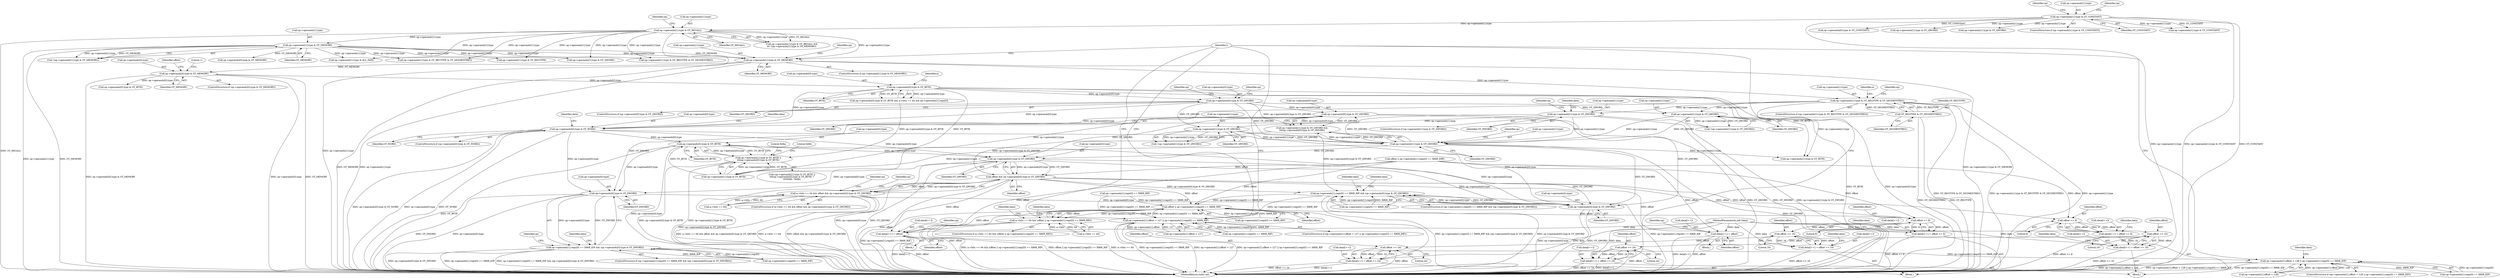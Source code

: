 digraph "0_radare2_f17bfd9f1da05f30f23a4dd05e9d2363e1406948@API" {
"1002474" [label="(Call,op->operands[0].type & OT_WORD)"];
"1002361" [label="(Call,op->operands[0].type & OT_QWORD)"];
"1002163" [label="(Call,op->operands[0].type & OT_BYTE)"];
"1001999" [label="(Call,op->operands[0].type & OT_MEMORY)"];
"1001988" [label="(Call,op->operands[1].type & OT_MEMORY)"];
"1001264" [label="(Call,op->operands[1].type & OT_MEMORY)"];
"1001254" [label="(Call,op->operands[1].type & OT_REGALL)"];
"1000132" [label="(Call,op->operands[1].type & OT_CONSTANT)"];
"1002457" [label="(Call,op->operands[0].type & OT_QWORD)"];
"1002448" [label="(Call,op->operands[1].type & OT_QWORD)"];
"1002430" [label="(Call,op->operands[1].type & OT_QWORD)"];
"1002411" [label="(Call,op->operands[1].type & OT_DWORD)"];
"1002255" [label="(Call,op->operands[1].type & OT_REGTYPE & OT_SEGMENTREG)"];
"1002263" [label="(Call,OT_REGTYPE & OT_SEGMENTREG)"];
"1002373" [label="(Call,op->operands[1].type & OT_QWORD)"];
"1002525" [label="(Call,op->operands[0].type & OT_BYTE)"];
"1002515" [label="(Call,op->operands[1].type & OT_BYTE ||\n\t\t\t\top->operands[0].type & OT_BYTE)"];
"1002871" [label="(Call,op->operands[0].type & OT_QWORD)"];
"1002869" [label="(Call,offset && op->operands[0].type & OT_QWORD)"];
"1002863" [label="(Call,a->bits == 64 && offset && op->operands[0].type & OT_QWORD)"];
"1003004" [label="(Call,op->operands[1].regs[0] == X86R_RIP && (op->operands[0].type & OT_QWORD))"];
"1003147" [label="(Call,offset || op->operands[1].regs[0] == X86R_RIP)"];
"1003141" [label="(Call,a->bits == 64 && (offset || op->operands[1].regs[0] == X86R_RIP))"];
"1003161" [label="(Call,data[l++] = offset)"];
"1003168" [label="(Call,op->operands[1].offset > 127 || op->operands[1].regs[0] == X86R_RIP)"];
"1003195" [label="(Call,offset >> 8)"];
"1003190" [label="(Call,data[l++] = offset >> 8)"];
"1003203" [label="(Call,offset >> 16)"];
"1003198" [label="(Call,data[l++] = offset >> 16)"];
"1003211" [label="(Call,offset >> 24)"];
"1003206" [label="(Call,data[l++] = offset >> 24)"];
"1003086" [label="(Call,data[l++] = offset)"];
"1003120" [label="(Call,offset >> 8)"];
"1003115" [label="(Call,data[l++] = offset >> 8)"];
"1003128" [label="(Call,offset >> 16)"];
"1003123" [label="(Call,data[l++] = offset >> 16)"];
"1003136" [label="(Call,offset >> 24)"];
"1003131" [label="(Call,data[l++] = offset >> 24)"];
"1002986" [label="(Call,op->operands[0].type & OT_DWORD)"];
"1002974" [label="(Call,op->operands[1].regs[0] == X86R_EIP && (op->operands[0].type & OT_DWORD))"];
"1003093" [label="(Call,op->operands[1].offset > 128 || op->operands[1].regs[0] == X86R_EIP)"];
"1003016" [label="(Call,op->operands[0].type & OT_QWORD)"];
"1003036" [label="(Identifier,data)"];
"1002474" [label="(Call,op->operands[0].type & OT_WORD)"];
"1003133" [label="(Identifier,data)"];
"1002447" [label="(Call,op->operands[1].type & OT_QWORD &&\n\t\t\t\top->operands[0].type & OT_QWORD)"];
"1002066" [label="(Call,op->operands[0].type & OT_BYTE)"];
"1003211" [label="(Call,offset >> 24)"];
"1001528" [label="(Call,op->operands[1].type & OT_REGTYPE & OT_SEGMENTREG)"];
"1002475" [label="(Call,op->operands[0].type)"];
"1003016" [label="(Call,op->operands[0].type & OT_QWORD)"];
"1003161" [label="(Call,data[l++] = offset)"];
"1003166" [label="(Identifier,offset)"];
"1002831" [label="(Call,offset || op->operands[1].regs[0] == X86R_EBP)"];
"1002448" [label="(Call,op->operands[1].type & OT_QWORD)"];
"1002533" [label="(Identifier,OT_BYTE)"];
"1002870" [label="(Identifier,offset)"];
"1003207" [label="(Call,data[l++])"];
"1003087" [label="(Call,data[l++])"];
"1003208" [label="(Identifier,data)"];
"1002007" [label="(Identifier,OT_MEMORY)"];
"1002410" [label="(ControlStructure,if (op->operands[1].type & OT_DWORD))"];
"1002994" [label="(Identifier,OT_DWORD)"];
"1002534" [label="(Literal,0x8a)"];
"1003005" [label="(Call,op->operands[1].regs[0] == X86R_RIP)"];
"1003093" [label="(Call,op->operands[1].offset > 128 || op->operands[1].regs[0] == X86R_EIP)"];
"1003189" [label="(Block,)"];
"1002377" [label="(Identifier,op)"];
"1002535" [label="(Literal,0x8b)"];
"1002373" [label="(Call,op->operands[1].type & OT_QWORD)"];
"1003086" [label="(Call,data[l++] = offset)"];
"1001987" [label="(ControlStructure,if (op->operands[1].type & OT_MEMORY))"];
"1002864" [label="(Call,a->bits == 64)"];
"1000132" [label="(Call,op->operands[1].type & OT_CONSTANT)"];
"1002264" [label="(Identifier,OT_REGTYPE)"];
"1003199" [label="(Call,data[l++])"];
"1003092" [label="(ControlStructure,if (op->operands[1].offset > 128 || op->operands[1].regs[0] == X86R_EIP))"];
"1002511" [label="(Identifier,data)"];
"1002430" [label="(Call,op->operands[1].type & OT_QWORD)"];
"1002871" [label="(Call,op->operands[0].type & OT_QWORD)"];
"1001394" [label="(Call,op->operands[1].type & OT_QWORD)"];
"1003028" [label="(Identifier,data)"];
"1003122" [label="(Literal,8)"];
"1002465" [label="(Identifier,OT_QWORD)"];
"1003120" [label="(Call,offset >> 8)"];
"1002163" [label="(Call,op->operands[0].type & OT_BYTE)"];
"1001268" [label="(Identifier,op)"];
"1003149" [label="(Call,op->operands[1].regs[0] == X86R_RIP)"];
"1003116" [label="(Call,data[l++])"];
"1001275" [label="(Call,op->operands[0].type & OT_CONSTANT)"];
"1003132" [label="(Call,data[l++])"];
"1003216" [label="(MethodReturn,static int)"];
"1003160" [label="(Block,)"];
"1002458" [label="(Call,op->operands[0].type)"];
"1002526" [label="(Call,op->operands[0].type)"];
"1003137" [label="(Identifier,offset)"];
"1003130" [label="(Literal,16)"];
"1002496" [label="(Call,op->operands[1].type & OT_BYTE)"];
"1002482" [label="(Identifier,OT_WORD)"];
"1002164" [label="(Call,op->operands[0].type)"];
"1001265" [label="(Call,op->operands[1].type)"];
"1002429" [label="(Call,!(op->operands[1].type & OT_QWORD))"];
"1002171" [label="(Identifier,OT_BYTE)"];
"1002360" [label="(ControlStructure,if (op->operands[0].type & OT_QWORD))"];
"1002986" [label="(Call,op->operands[0].type & OT_DWORD)"];
"1002254" [label="(ControlStructure,if (op->operands[1].type & OT_REGTYPE & OT_SEGMENTREG))"];
"1002515" [label="(Call,op->operands[1].type & OT_BYTE ||\n\t\t\t\top->operands[0].type & OT_BYTE)"];
"1003197" [label="(Literal,8)"];
"1002486" [label="(Identifier,data)"];
"1002438" [label="(Identifier,OT_QWORD)"];
"1002882" [label="(Call,op->operands[1].regs[0] == X86R_RIP)"];
"1001996" [label="(Identifier,OT_MEMORY)"];
"1002457" [label="(Call,op->operands[0].type & OT_QWORD)"];
"1003167" [label="(ControlStructure,if (op->operands[1].offset > 127 || op->operands[1].regs[0] == X86R_RIP))"];
"1002998" [label="(Identifier,data)"];
"1001263" [label="(Call,!(op->operands[1].type & OT_MEMORY))"];
"1002256" [label="(Call,op->operands[1].type)"];
"1001989" [label="(Call,op->operands[1].type)"];
"1002887" [label="(Identifier,op)"];
"1002415" [label="(Identifier,op)"];
"1002525" [label="(Call,op->operands[0].type & OT_BYTE)"];
"1003010" [label="(Identifier,op)"];
"1003168" [label="(Call,op->operands[1].offset > 127 || op->operands[1].regs[0] == X86R_RIP)"];
"1000226" [label="(Call,op->operands[1].type & OT_QWORD)"];
"1002003" [label="(Identifier,op)"];
"1000361" [label="(Call,op->operands[1].type & OT_QWORD)"];
"1002975" [label="(Call,op->operands[1].regs[0] == X86R_EIP)"];
"1003128" [label="(Call,offset >> 16)"];
"1002381" [label="(Identifier,OT_QWORD)"];
"1002255" [label="(Call,op->operands[1].type & OT_REGTYPE & OT_SEGMENTREG)"];
"1003212" [label="(Identifier,offset)"];
"1001998" [label="(ControlStructure,if (op->operands[0].type & OT_MEMORY))"];
"1003205" [label="(Literal,16)"];
"1003142" [label="(Call,a->bits == 64)"];
"1001301" [label="(Call,op->operands[1].type & OT_REGTYPE & OT_SEGMENTREG)"];
"1003192" [label="(Identifier,data)"];
"1003198" [label="(Call,data[l++] = offset >> 16)"];
"1003190" [label="(Call,data[l++] = offset >> 8)"];
"1001999" [label="(Call,op->operands[0].type & OT_MEMORY)"];
"1003114" [label="(Block,)"];
"1003098" [label="(Identifier,op)"];
"1001262" [label="(Identifier,OT_REGALL)"];
"1002862" [label="(ControlStructure,if (a->bits == 64 && offset && op->operands[0].type & OT_QWORD))"];
"1000104" [label="(MethodParameterIn,ut8 *data)"];
"1003131" [label="(Call,data[l++] = offset >> 24)"];
"1002516" [label="(Call,op->operands[1].type & OT_BYTE)"];
"1002265" [label="(Identifier,OT_SEGMENTREG)"];
"1002879" [label="(Identifier,OT_QWORD)"];
"1003162" [label="(Call,data[l++])"];
"1000147" [label="(Identifier,op)"];
"1001253" [label="(Call,op->operands[1].type & OT_REGALL &&\n\t\t\t !(op->operands[1].type & OT_MEMORY))"];
"1001254" [label="(Call,op->operands[1].type & OT_REGALL)"];
"1003121" [label="(Identifier,offset)"];
"1002987" [label="(Call,op->operands[0].type)"];
"1000133" [label="(Call,op->operands[1].type)"];
"1000131" [label="(ControlStructure,if (op->operands[1].type & OT_CONSTANT))"];
"1003103" [label="(Call,op->operands[1].regs[0] == X86R_EIP)"];
"1001264" [label="(Call,op->operands[1].type & OT_MEMORY)"];
"1003203" [label="(Call,offset >> 16)"];
"1002374" [label="(Call,op->operands[1].type)"];
"1002974" [label="(Call,op->operands[1].regs[0] == X86R_EIP && (op->operands[0].type & OT_DWORD))"];
"1002175" [label="(Identifier,a)"];
"1003147" [label="(Call,offset || op->operands[1].regs[0] == X86R_RIP)"];
"1003200" [label="(Identifier,data)"];
"1003141" [label="(Call,a->bits == 64 && (offset || op->operands[1].regs[0] == X86R_RIP))"];
"1003117" [label="(Identifier,data)"];
"1003129" [label="(Identifier,offset)"];
"1002423" [label="(Identifier,data)"];
"1001988" [label="(Call,op->operands[1].type & OT_MEMORY)"];
"1002514" [label="(Call,(op->operands[1].type & OT_BYTE ||\n\t\t\t\top->operands[0].type & OT_BYTE) ?\n\t\t\t\t0x8a : 0x8b)"];
"1002162" [label="(Call,op->operands[0].type & OT_BYTE && a->bits == 64 && op->operands[1].regs[0])"];
"1003091" [label="(Identifier,offset)"];
"1002369" [label="(Identifier,OT_QWORD)"];
"1002456" [label="(Identifier,OT_QWORD)"];
"1003178" [label="(Call,op->operands[1].regs[0] == X86R_RIP)"];
"1003004" [label="(Call,op->operands[1].regs[0] == X86R_RIP && (op->operands[0].type & OT_QWORD))"];
"1002263" [label="(Call,OT_REGTYPE & OT_SEGMENTREG)"];
"1002356" [label="(Identifier,a)"];
"1003124" [label="(Call,data[l++])"];
"1002361" [label="(Call,op->operands[0].type & OT_QWORD)"];
"1003003" [label="(ControlStructure,if (op->operands[1].regs[0] == X86R_RIP && (op->operands[0].type & OT_QWORD)))"];
"1002411" [label="(Call,op->operands[1].type & OT_DWORD)"];
"1002980" [label="(Identifier,op)"];
"1002000" [label="(Call,op->operands[0].type)"];
"1003085" [label="(Block,)"];
"1003123" [label="(Call,data[l++] = offset >> 16)"];
"1002473" [label="(ControlStructure,if (op->operands[0].type & OT_WORD))"];
"1002412" [label="(Call,op->operands[1].type)"];
"1003140" [label="(ControlStructure,if (a->bits == 64 && (offset || op->operands[1].regs[0] == X86R_RIP)))"];
"1001255" [label="(Call,op->operands[1].type)"];
"1002461" [label="(Identifier,op)"];
"1001676" [label="(Call,op->operands[0].type & OT_MEMORY)"];
"1003215" [label="(Identifier,l)"];
"1003196" [label="(Identifier,offset)"];
"1003125" [label="(Identifier,data)"];
"1003163" [label="(Identifier,data)"];
"1003206" [label="(Call,data[l++] = offset >> 24)"];
"1003138" [label="(Literal,24)"];
"1003213" [label="(Literal,24)"];
"1001272" [label="(Identifier,OT_MEMORY)"];
"1002372" [label="(Call,!(op->operands[1].type & OT_QWORD))"];
"1000140" [label="(Identifier,OT_CONSTANT)"];
"1003204" [label="(Identifier,offset)"];
"1002872" [label="(Call,op->operands[0].type)"];
"1002013" [label="(Identifier,offset)"];
"1002362" [label="(Call,op->operands[0].type)"];
"1002434" [label="(Identifier,op)"];
"1002863" [label="(Call,a->bits == 64 && offset && op->operands[0].type & OT_QWORD)"];
"1002419" [label="(Identifier,OT_DWORD)"];
"1003173" [label="(Identifier,op)"];
"1002273" [label="(Identifier,op)"];
"1002011" [label="(Literal,1)"];
"1003115" [label="(Call,data[l++] = offset >> 8)"];
"1002869" [label="(Call,offset && op->operands[0].type & OT_QWORD)"];
"1003191" [label="(Call,data[l++])"];
"1003024" [label="(Identifier,OT_QWORD)"];
"1002449" [label="(Call,op->operands[1].type)"];
"1003094" [label="(Call,op->operands[1].offset > 128)"];
"1001258" [label="(Identifier,op)"];
"1002973" [label="(ControlStructure,if (op->operands[1].regs[0] == X86R_EIP && (op->operands[0].type & OT_DWORD)))"];
"1003148" [label="(Identifier,offset)"];
"1003169" [label="(Call,op->operands[1].offset > 127)"];
"1003136" [label="(Call,offset >> 24)"];
"1003017" [label="(Call,op->operands[0].type)"];
"1001349" [label="(Call,op->operands[1].type & ALL_SIZE)"];
"1000239" [label="(Call,op->operands[1].type & OT_CONSTANT)"];
"1002431" [label="(Call,op->operands[1].type)"];
"1001327" [label="(Call,op->operands[1].type & OT_REGTYPE)"];
"1003195" [label="(Call,offset >> 8)"];
"1002474" -> "1002473"  [label="AST: "];
"1002474" -> "1002482"  [label="CFG: "];
"1002475" -> "1002474"  [label="AST: "];
"1002482" -> "1002474"  [label="AST: "];
"1002486" -> "1002474"  [label="CFG: "];
"1002511" -> "1002474"  [label="CFG: "];
"1002474" -> "1003216"  [label="DDG: op->operands[0].type & OT_WORD"];
"1002474" -> "1003216"  [label="DDG: op->operands[0].type"];
"1002474" -> "1003216"  [label="DDG: OT_WORD"];
"1002361" -> "1002474"  [label="DDG: op->operands[0].type"];
"1002457" -> "1002474"  [label="DDG: op->operands[0].type"];
"1002163" -> "1002474"  [label="DDG: op->operands[0].type"];
"1002474" -> "1002525"  [label="DDG: op->operands[0].type"];
"1002474" -> "1002871"  [label="DDG: op->operands[0].type"];
"1002474" -> "1002986"  [label="DDG: op->operands[0].type"];
"1002474" -> "1003016"  [label="DDG: op->operands[0].type"];
"1002361" -> "1002360"  [label="AST: "];
"1002361" -> "1002369"  [label="CFG: "];
"1002362" -> "1002361"  [label="AST: "];
"1002369" -> "1002361"  [label="AST: "];
"1002377" -> "1002361"  [label="CFG: "];
"1002415" -> "1002361"  [label="CFG: "];
"1002163" -> "1002361"  [label="DDG: op->operands[0].type"];
"1002361" -> "1002373"  [label="DDG: OT_QWORD"];
"1002361" -> "1002430"  [label="DDG: OT_QWORD"];
"1002361" -> "1002448"  [label="DDG: OT_QWORD"];
"1002361" -> "1002447"  [label="DDG: op->operands[0].type & OT_QWORD"];
"1002361" -> "1002457"  [label="DDG: op->operands[0].type"];
"1002163" -> "1002162"  [label="AST: "];
"1002163" -> "1002171"  [label="CFG: "];
"1002164" -> "1002163"  [label="AST: "];
"1002171" -> "1002163"  [label="AST: "];
"1002175" -> "1002163"  [label="CFG: "];
"1002162" -> "1002163"  [label="CFG: "];
"1002163" -> "1003216"  [label="DDG: OT_BYTE"];
"1002163" -> "1003216"  [label="DDG: op->operands[0].type"];
"1002163" -> "1002162"  [label="DDG: op->operands[0].type"];
"1002163" -> "1002162"  [label="DDG: OT_BYTE"];
"1001999" -> "1002163"  [label="DDG: op->operands[0].type"];
"1002163" -> "1002496"  [label="DDG: OT_BYTE"];
"1002163" -> "1002516"  [label="DDG: OT_BYTE"];
"1001999" -> "1001998"  [label="AST: "];
"1001999" -> "1002007"  [label="CFG: "];
"1002000" -> "1001999"  [label="AST: "];
"1002007" -> "1001999"  [label="AST: "];
"1002011" -> "1001999"  [label="CFG: "];
"1002013" -> "1001999"  [label="CFG: "];
"1001999" -> "1003216"  [label="DDG: OT_MEMORY"];
"1001999" -> "1003216"  [label="DDG: op->operands[0].type & OT_MEMORY"];
"1001999" -> "1003216"  [label="DDG: op->operands[0].type"];
"1001988" -> "1001999"  [label="DDG: OT_MEMORY"];
"1001999" -> "1002066"  [label="DDG: op->operands[0].type"];
"1001988" -> "1001987"  [label="AST: "];
"1001988" -> "1001996"  [label="CFG: "];
"1001989" -> "1001988"  [label="AST: "];
"1001996" -> "1001988"  [label="AST: "];
"1002003" -> "1001988"  [label="CFG: "];
"1003215" -> "1001988"  [label="CFG: "];
"1001988" -> "1003216"  [label="DDG: op->operands[1].type"];
"1001988" -> "1003216"  [label="DDG: op->operands[1].type & OT_MEMORY"];
"1001988" -> "1003216"  [label="DDG: OT_MEMORY"];
"1001264" -> "1001988"  [label="DDG: op->operands[1].type"];
"1001264" -> "1001988"  [label="DDG: OT_MEMORY"];
"1001254" -> "1001988"  [label="DDG: op->operands[1].type"];
"1001988" -> "1002255"  [label="DDG: op->operands[1].type"];
"1001264" -> "1001263"  [label="AST: "];
"1001264" -> "1001272"  [label="CFG: "];
"1001265" -> "1001264"  [label="AST: "];
"1001272" -> "1001264"  [label="AST: "];
"1001263" -> "1001264"  [label="CFG: "];
"1001264" -> "1003216"  [label="DDG: op->operands[1].type"];
"1001264" -> "1003216"  [label="DDG: OT_MEMORY"];
"1001264" -> "1001263"  [label="DDG: op->operands[1].type"];
"1001264" -> "1001263"  [label="DDG: OT_MEMORY"];
"1001254" -> "1001264"  [label="DDG: op->operands[1].type"];
"1001264" -> "1001301"  [label="DDG: op->operands[1].type"];
"1001264" -> "1001327"  [label="DDG: op->operands[1].type"];
"1001264" -> "1001349"  [label="DDG: op->operands[1].type"];
"1001264" -> "1001394"  [label="DDG: op->operands[1].type"];
"1001264" -> "1001528"  [label="DDG: op->operands[1].type"];
"1001264" -> "1001676"  [label="DDG: OT_MEMORY"];
"1001254" -> "1001253"  [label="AST: "];
"1001254" -> "1001262"  [label="CFG: "];
"1001255" -> "1001254"  [label="AST: "];
"1001262" -> "1001254"  [label="AST: "];
"1001268" -> "1001254"  [label="CFG: "];
"1001253" -> "1001254"  [label="CFG: "];
"1001254" -> "1003216"  [label="DDG: OT_REGALL"];
"1001254" -> "1003216"  [label="DDG: op->operands[1].type"];
"1001254" -> "1001253"  [label="DDG: op->operands[1].type"];
"1001254" -> "1001253"  [label="DDG: OT_REGALL"];
"1000132" -> "1001254"  [label="DDG: op->operands[1].type"];
"1001254" -> "1001301"  [label="DDG: op->operands[1].type"];
"1001254" -> "1001327"  [label="DDG: op->operands[1].type"];
"1001254" -> "1001349"  [label="DDG: op->operands[1].type"];
"1001254" -> "1001394"  [label="DDG: op->operands[1].type"];
"1001254" -> "1001528"  [label="DDG: op->operands[1].type"];
"1000132" -> "1000131"  [label="AST: "];
"1000132" -> "1000140"  [label="CFG: "];
"1000133" -> "1000132"  [label="AST: "];
"1000140" -> "1000132"  [label="AST: "];
"1000147" -> "1000132"  [label="CFG: "];
"1001258" -> "1000132"  [label="CFG: "];
"1000132" -> "1003216"  [label="DDG: op->operands[1].type & OT_CONSTANT"];
"1000132" -> "1003216"  [label="DDG: OT_CONSTANT"];
"1000132" -> "1003216"  [label="DDG: op->operands[1].type"];
"1000132" -> "1000226"  [label="DDG: op->operands[1].type"];
"1000132" -> "1000239"  [label="DDG: op->operands[1].type"];
"1000132" -> "1000239"  [label="DDG: OT_CONSTANT"];
"1000132" -> "1000361"  [label="DDG: op->operands[1].type"];
"1000132" -> "1001275"  [label="DDG: OT_CONSTANT"];
"1002457" -> "1002447"  [label="AST: "];
"1002457" -> "1002465"  [label="CFG: "];
"1002458" -> "1002457"  [label="AST: "];
"1002465" -> "1002457"  [label="AST: "];
"1002447" -> "1002457"  [label="CFG: "];
"1002457" -> "1003216"  [label="DDG: OT_QWORD"];
"1002457" -> "1002447"  [label="DDG: op->operands[0].type"];
"1002457" -> "1002447"  [label="DDG: OT_QWORD"];
"1002448" -> "1002457"  [label="DDG: OT_QWORD"];
"1002457" -> "1002871"  [label="DDG: OT_QWORD"];
"1002457" -> "1003016"  [label="DDG: OT_QWORD"];
"1002448" -> "1002447"  [label="AST: "];
"1002448" -> "1002456"  [label="CFG: "];
"1002449" -> "1002448"  [label="AST: "];
"1002456" -> "1002448"  [label="AST: "];
"1002461" -> "1002448"  [label="CFG: "];
"1002447" -> "1002448"  [label="CFG: "];
"1002448" -> "1003216"  [label="DDG: OT_QWORD"];
"1002448" -> "1002447"  [label="DDG: op->operands[1].type"];
"1002448" -> "1002447"  [label="DDG: OT_QWORD"];
"1002430" -> "1002448"  [label="DDG: op->operands[1].type"];
"1002430" -> "1002448"  [label="DDG: OT_QWORD"];
"1002373" -> "1002448"  [label="DDG: op->operands[1].type"];
"1002373" -> "1002448"  [label="DDG: OT_QWORD"];
"1002411" -> "1002448"  [label="DDG: op->operands[1].type"];
"1002448" -> "1002496"  [label="DDG: op->operands[1].type"];
"1002448" -> "1002516"  [label="DDG: op->operands[1].type"];
"1002448" -> "1002871"  [label="DDG: OT_QWORD"];
"1002448" -> "1003016"  [label="DDG: OT_QWORD"];
"1002430" -> "1002429"  [label="AST: "];
"1002430" -> "1002438"  [label="CFG: "];
"1002431" -> "1002430"  [label="AST: "];
"1002438" -> "1002430"  [label="AST: "];
"1002429" -> "1002430"  [label="CFG: "];
"1002430" -> "1002429"  [label="DDG: op->operands[1].type"];
"1002430" -> "1002429"  [label="DDG: OT_QWORD"];
"1002411" -> "1002430"  [label="DDG: op->operands[1].type"];
"1002411" -> "1002410"  [label="AST: "];
"1002411" -> "1002419"  [label="CFG: "];
"1002412" -> "1002411"  [label="AST: "];
"1002419" -> "1002411"  [label="AST: "];
"1002423" -> "1002411"  [label="CFG: "];
"1002434" -> "1002411"  [label="CFG: "];
"1002411" -> "1003216"  [label="DDG: OT_DWORD"];
"1002411" -> "1003216"  [label="DDG: op->operands[1].type & OT_DWORD"];
"1002255" -> "1002411"  [label="DDG: op->operands[1].type"];
"1002411" -> "1002986"  [label="DDG: OT_DWORD"];
"1002255" -> "1002254"  [label="AST: "];
"1002255" -> "1002263"  [label="CFG: "];
"1002256" -> "1002255"  [label="AST: "];
"1002263" -> "1002255"  [label="AST: "];
"1002273" -> "1002255"  [label="CFG: "];
"1002356" -> "1002255"  [label="CFG: "];
"1002255" -> "1003216"  [label="DDG: op->operands[1].type & OT_REGTYPE & OT_SEGMENTREG"];
"1002255" -> "1003216"  [label="DDG: op->operands[1].type"];
"1002255" -> "1003216"  [label="DDG: OT_REGTYPE & OT_SEGMENTREG"];
"1002263" -> "1002255"  [label="DDG: OT_REGTYPE"];
"1002263" -> "1002255"  [label="DDG: OT_SEGMENTREG"];
"1002255" -> "1002373"  [label="DDG: op->operands[1].type"];
"1002255" -> "1002496"  [label="DDG: op->operands[1].type"];
"1002255" -> "1002516"  [label="DDG: op->operands[1].type"];
"1002263" -> "1002265"  [label="CFG: "];
"1002264" -> "1002263"  [label="AST: "];
"1002265" -> "1002263"  [label="AST: "];
"1002263" -> "1003216"  [label="DDG: OT_REGTYPE"];
"1002263" -> "1003216"  [label="DDG: OT_SEGMENTREG"];
"1002373" -> "1002372"  [label="AST: "];
"1002373" -> "1002381"  [label="CFG: "];
"1002374" -> "1002373"  [label="AST: "];
"1002381" -> "1002373"  [label="AST: "];
"1002372" -> "1002373"  [label="CFG: "];
"1002373" -> "1002372"  [label="DDG: op->operands[1].type"];
"1002373" -> "1002372"  [label="DDG: OT_QWORD"];
"1002525" -> "1002515"  [label="AST: "];
"1002525" -> "1002533"  [label="CFG: "];
"1002526" -> "1002525"  [label="AST: "];
"1002533" -> "1002525"  [label="AST: "];
"1002515" -> "1002525"  [label="CFG: "];
"1002525" -> "1003216"  [label="DDG: OT_BYTE"];
"1002525" -> "1003216"  [label="DDG: op->operands[0].type"];
"1002525" -> "1002515"  [label="DDG: op->operands[0].type"];
"1002525" -> "1002515"  [label="DDG: OT_BYTE"];
"1002516" -> "1002525"  [label="DDG: OT_BYTE"];
"1002525" -> "1002871"  [label="DDG: op->operands[0].type"];
"1002525" -> "1002986"  [label="DDG: op->operands[0].type"];
"1002525" -> "1003016"  [label="DDG: op->operands[0].type"];
"1002515" -> "1002514"  [label="AST: "];
"1002515" -> "1002516"  [label="CFG: "];
"1002516" -> "1002515"  [label="AST: "];
"1002534" -> "1002515"  [label="CFG: "];
"1002535" -> "1002515"  [label="CFG: "];
"1002515" -> "1003216"  [label="DDG: op->operands[1].type & OT_BYTE"];
"1002515" -> "1003216"  [label="DDG: op->operands[0].type & OT_BYTE"];
"1002516" -> "1002515"  [label="DDG: op->operands[1].type"];
"1002516" -> "1002515"  [label="DDG: OT_BYTE"];
"1002162" -> "1002515"  [label="DDG: op->operands[0].type & OT_BYTE"];
"1002871" -> "1002869"  [label="AST: "];
"1002871" -> "1002879"  [label="CFG: "];
"1002872" -> "1002871"  [label="AST: "];
"1002879" -> "1002871"  [label="AST: "];
"1002869" -> "1002871"  [label="CFG: "];
"1002871" -> "1003216"  [label="DDG: op->operands[0].type"];
"1002871" -> "1003216"  [label="DDG: OT_QWORD"];
"1002871" -> "1002869"  [label="DDG: op->operands[0].type"];
"1002871" -> "1002869"  [label="DDG: OT_QWORD"];
"1002871" -> "1002986"  [label="DDG: op->operands[0].type"];
"1002871" -> "1003016"  [label="DDG: op->operands[0].type"];
"1002871" -> "1003016"  [label="DDG: OT_QWORD"];
"1002869" -> "1002863"  [label="AST: "];
"1002869" -> "1002870"  [label="CFG: "];
"1002870" -> "1002869"  [label="AST: "];
"1002863" -> "1002869"  [label="CFG: "];
"1002869" -> "1003216"  [label="DDG: op->operands[0].type & OT_QWORD"];
"1002869" -> "1003216"  [label="DDG: offset"];
"1002869" -> "1002863"  [label="DDG: offset"];
"1002869" -> "1002863"  [label="DDG: op->operands[0].type & OT_QWORD"];
"1002831" -> "1002869"  [label="DDG: offset"];
"1002447" -> "1002869"  [label="DDG: op->operands[0].type & OT_QWORD"];
"1002869" -> "1003004"  [label="DDG: op->operands[0].type & OT_QWORD"];
"1002869" -> "1003086"  [label="DDG: offset"];
"1002869" -> "1003120"  [label="DDG: offset"];
"1002869" -> "1003147"  [label="DDG: offset"];
"1002869" -> "1003161"  [label="DDG: offset"];
"1002869" -> "1003195"  [label="DDG: offset"];
"1002863" -> "1002862"  [label="AST: "];
"1002863" -> "1002864"  [label="CFG: "];
"1002864" -> "1002863"  [label="AST: "];
"1002887" -> "1002863"  [label="CFG: "];
"1002980" -> "1002863"  [label="CFG: "];
"1002863" -> "1003216"  [label="DDG: a->bits == 64"];
"1002863" -> "1003216"  [label="DDG: offset && op->operands[0].type & OT_QWORD"];
"1002863" -> "1003216"  [label="DDG: a->bits == 64 && offset && op->operands[0].type & OT_QWORD"];
"1002864" -> "1002863"  [label="DDG: a->bits"];
"1002864" -> "1002863"  [label="DDG: 64"];
"1003004" -> "1003003"  [label="AST: "];
"1003004" -> "1003005"  [label="CFG: "];
"1003004" -> "1003016"  [label="CFG: "];
"1003005" -> "1003004"  [label="AST: "];
"1003016" -> "1003004"  [label="AST: "];
"1003028" -> "1003004"  [label="CFG: "];
"1003036" -> "1003004"  [label="CFG: "];
"1003004" -> "1003216"  [label="DDG: op->operands[1].regs[0] == X86R_RIP && (op->operands[0].type & OT_QWORD)"];
"1003004" -> "1003216"  [label="DDG: op->operands[0].type & OT_QWORD"];
"1003004" -> "1003216"  [label="DDG: op->operands[1].regs[0] == X86R_RIP"];
"1003005" -> "1003004"  [label="DDG: op->operands[1].regs[0]"];
"1003005" -> "1003004"  [label="DDG: X86R_RIP"];
"1003016" -> "1003004"  [label="DDG: op->operands[0].type"];
"1003016" -> "1003004"  [label="DDG: OT_QWORD"];
"1002447" -> "1003004"  [label="DDG: op->operands[0].type & OT_QWORD"];
"1003004" -> "1003147"  [label="DDG: op->operands[1].regs[0] == X86R_RIP"];
"1003004" -> "1003168"  [label="DDG: op->operands[1].regs[0] == X86R_RIP"];
"1003147" -> "1003141"  [label="AST: "];
"1003147" -> "1003148"  [label="CFG: "];
"1003147" -> "1003149"  [label="CFG: "];
"1003148" -> "1003147"  [label="AST: "];
"1003149" -> "1003147"  [label="AST: "];
"1003141" -> "1003147"  [label="CFG: "];
"1003147" -> "1003216"  [label="DDG: op->operands[1].regs[0] == X86R_RIP"];
"1003147" -> "1003216"  [label="DDG: offset"];
"1003147" -> "1003141"  [label="DDG: offset"];
"1003147" -> "1003141"  [label="DDG: op->operands[1].regs[0] == X86R_RIP"];
"1002831" -> "1003147"  [label="DDG: offset"];
"1003149" -> "1003147"  [label="DDG: op->operands[1].regs[0]"];
"1003149" -> "1003147"  [label="DDG: X86R_RIP"];
"1002882" -> "1003147"  [label="DDG: op->operands[1].regs[0] == X86R_RIP"];
"1003147" -> "1003161"  [label="DDG: offset"];
"1003147" -> "1003168"  [label="DDG: op->operands[1].regs[0] == X86R_RIP"];
"1003147" -> "1003195"  [label="DDG: offset"];
"1003141" -> "1003140"  [label="AST: "];
"1003141" -> "1003142"  [label="CFG: "];
"1003142" -> "1003141"  [label="AST: "];
"1003163" -> "1003141"  [label="CFG: "];
"1003215" -> "1003141"  [label="CFG: "];
"1003141" -> "1003216"  [label="DDG: a->bits == 64 && (offset || op->operands[1].regs[0] == X86R_RIP)"];
"1003141" -> "1003216"  [label="DDG: offset || op->operands[1].regs[0] == X86R_RIP"];
"1003141" -> "1003216"  [label="DDG: a->bits == 64"];
"1003142" -> "1003141"  [label="DDG: a->bits"];
"1003142" -> "1003141"  [label="DDG: 64"];
"1003161" -> "1003160"  [label="AST: "];
"1003161" -> "1003166"  [label="CFG: "];
"1003162" -> "1003161"  [label="AST: "];
"1003166" -> "1003161"  [label="AST: "];
"1003173" -> "1003161"  [label="CFG: "];
"1003161" -> "1003216"  [label="DDG: data[l++]"];
"1003161" -> "1003216"  [label="DDG: offset"];
"1002831" -> "1003161"  [label="DDG: offset"];
"1000104" -> "1003161"  [label="DDG: data"];
"1003168" -> "1003167"  [label="AST: "];
"1003168" -> "1003169"  [label="CFG: "];
"1003168" -> "1003178"  [label="CFG: "];
"1003169" -> "1003168"  [label="AST: "];
"1003178" -> "1003168"  [label="AST: "];
"1003192" -> "1003168"  [label="CFG: "];
"1003215" -> "1003168"  [label="CFG: "];
"1003168" -> "1003216"  [label="DDG: op->operands[1].offset > 127"];
"1003168" -> "1003216"  [label="DDG: op->operands[1].offset > 127 || op->operands[1].regs[0] == X86R_RIP"];
"1003168" -> "1003216"  [label="DDG: op->operands[1].regs[0] == X86R_RIP"];
"1003169" -> "1003168"  [label="DDG: op->operands[1].offset"];
"1003169" -> "1003168"  [label="DDG: 127"];
"1002882" -> "1003168"  [label="DDG: op->operands[1].regs[0] == X86R_RIP"];
"1003178" -> "1003168"  [label="DDG: op->operands[1].regs[0]"];
"1003178" -> "1003168"  [label="DDG: X86R_RIP"];
"1003195" -> "1003190"  [label="AST: "];
"1003195" -> "1003197"  [label="CFG: "];
"1003196" -> "1003195"  [label="AST: "];
"1003197" -> "1003195"  [label="AST: "];
"1003190" -> "1003195"  [label="CFG: "];
"1003195" -> "1003190"  [label="DDG: offset"];
"1003195" -> "1003190"  [label="DDG: 8"];
"1002831" -> "1003195"  [label="DDG: offset"];
"1003195" -> "1003203"  [label="DDG: offset"];
"1003190" -> "1003189"  [label="AST: "];
"1003191" -> "1003190"  [label="AST: "];
"1003200" -> "1003190"  [label="CFG: "];
"1003190" -> "1003216"  [label="DDG: offset >> 8"];
"1000104" -> "1003190"  [label="DDG: data"];
"1003203" -> "1003198"  [label="AST: "];
"1003203" -> "1003205"  [label="CFG: "];
"1003204" -> "1003203"  [label="AST: "];
"1003205" -> "1003203"  [label="AST: "];
"1003198" -> "1003203"  [label="CFG: "];
"1003203" -> "1003198"  [label="DDG: offset"];
"1003203" -> "1003198"  [label="DDG: 16"];
"1003203" -> "1003211"  [label="DDG: offset"];
"1003198" -> "1003189"  [label="AST: "];
"1003199" -> "1003198"  [label="AST: "];
"1003208" -> "1003198"  [label="CFG: "];
"1003198" -> "1003216"  [label="DDG: offset >> 16"];
"1000104" -> "1003198"  [label="DDG: data"];
"1003211" -> "1003206"  [label="AST: "];
"1003211" -> "1003213"  [label="CFG: "];
"1003212" -> "1003211"  [label="AST: "];
"1003213" -> "1003211"  [label="AST: "];
"1003206" -> "1003211"  [label="CFG: "];
"1003211" -> "1003216"  [label="DDG: offset"];
"1003211" -> "1003206"  [label="DDG: offset"];
"1003211" -> "1003206"  [label="DDG: 24"];
"1003206" -> "1003189"  [label="AST: "];
"1003207" -> "1003206"  [label="AST: "];
"1003215" -> "1003206"  [label="CFG: "];
"1003206" -> "1003216"  [label="DDG: data[l++]"];
"1003206" -> "1003216"  [label="DDG: offset >> 24"];
"1000104" -> "1003206"  [label="DDG: data"];
"1003086" -> "1003085"  [label="AST: "];
"1003086" -> "1003091"  [label="CFG: "];
"1003087" -> "1003086"  [label="AST: "];
"1003091" -> "1003086"  [label="AST: "];
"1003098" -> "1003086"  [label="CFG: "];
"1003086" -> "1003216"  [label="DDG: data[l++]"];
"1003086" -> "1003216"  [label="DDG: offset"];
"1002831" -> "1003086"  [label="DDG: offset"];
"1000104" -> "1003086"  [label="DDG: data"];
"1003120" -> "1003115"  [label="AST: "];
"1003120" -> "1003122"  [label="CFG: "];
"1003121" -> "1003120"  [label="AST: "];
"1003122" -> "1003120"  [label="AST: "];
"1003115" -> "1003120"  [label="CFG: "];
"1003120" -> "1003115"  [label="DDG: offset"];
"1003120" -> "1003115"  [label="DDG: 8"];
"1002831" -> "1003120"  [label="DDG: offset"];
"1003120" -> "1003128"  [label="DDG: offset"];
"1003115" -> "1003114"  [label="AST: "];
"1003116" -> "1003115"  [label="AST: "];
"1003125" -> "1003115"  [label="CFG: "];
"1003115" -> "1003216"  [label="DDG: offset >> 8"];
"1000104" -> "1003115"  [label="DDG: data"];
"1003128" -> "1003123"  [label="AST: "];
"1003128" -> "1003130"  [label="CFG: "];
"1003129" -> "1003128"  [label="AST: "];
"1003130" -> "1003128"  [label="AST: "];
"1003123" -> "1003128"  [label="CFG: "];
"1003128" -> "1003123"  [label="DDG: offset"];
"1003128" -> "1003123"  [label="DDG: 16"];
"1003128" -> "1003136"  [label="DDG: offset"];
"1003123" -> "1003114"  [label="AST: "];
"1003124" -> "1003123"  [label="AST: "];
"1003133" -> "1003123"  [label="CFG: "];
"1003123" -> "1003216"  [label="DDG: offset >> 16"];
"1000104" -> "1003123"  [label="DDG: data"];
"1003136" -> "1003131"  [label="AST: "];
"1003136" -> "1003138"  [label="CFG: "];
"1003137" -> "1003136"  [label="AST: "];
"1003138" -> "1003136"  [label="AST: "];
"1003131" -> "1003136"  [label="CFG: "];
"1003136" -> "1003216"  [label="DDG: offset"];
"1003136" -> "1003131"  [label="DDG: offset"];
"1003136" -> "1003131"  [label="DDG: 24"];
"1003131" -> "1003114"  [label="AST: "];
"1003132" -> "1003131"  [label="AST: "];
"1003215" -> "1003131"  [label="CFG: "];
"1003131" -> "1003216"  [label="DDG: offset >> 24"];
"1003131" -> "1003216"  [label="DDG: data[l++]"];
"1000104" -> "1003131"  [label="DDG: data"];
"1002986" -> "1002974"  [label="AST: "];
"1002986" -> "1002994"  [label="CFG: "];
"1002987" -> "1002986"  [label="AST: "];
"1002994" -> "1002986"  [label="AST: "];
"1002974" -> "1002986"  [label="CFG: "];
"1002986" -> "1003216"  [label="DDG: OT_DWORD"];
"1002986" -> "1003216"  [label="DDG: op->operands[0].type"];
"1002986" -> "1002974"  [label="DDG: op->operands[0].type"];
"1002986" -> "1002974"  [label="DDG: OT_DWORD"];
"1002986" -> "1003016"  [label="DDG: op->operands[0].type"];
"1002974" -> "1002973"  [label="AST: "];
"1002974" -> "1002975"  [label="CFG: "];
"1002975" -> "1002974"  [label="AST: "];
"1002998" -> "1002974"  [label="CFG: "];
"1003010" -> "1002974"  [label="CFG: "];
"1002974" -> "1003216"  [label="DDG: op->operands[1].regs[0] == X86R_EIP && (op->operands[0].type & OT_DWORD)"];
"1002974" -> "1003216"  [label="DDG: op->operands[0].type & OT_DWORD"];
"1002974" -> "1003216"  [label="DDG: op->operands[1].regs[0] == X86R_EIP"];
"1002975" -> "1002974"  [label="DDG: op->operands[1].regs[0]"];
"1002975" -> "1002974"  [label="DDG: X86R_EIP"];
"1002974" -> "1003093"  [label="DDG: op->operands[1].regs[0] == X86R_EIP"];
"1003093" -> "1003092"  [label="AST: "];
"1003093" -> "1003094"  [label="CFG: "];
"1003093" -> "1003103"  [label="CFG: "];
"1003094" -> "1003093"  [label="AST: "];
"1003103" -> "1003093"  [label="AST: "];
"1003117" -> "1003093"  [label="CFG: "];
"1003215" -> "1003093"  [label="CFG: "];
"1003093" -> "1003216"  [label="DDG: op->operands[1].offset > 128"];
"1003093" -> "1003216"  [label="DDG: op->operands[1].offset > 128 || op->operands[1].regs[0] == X86R_EIP"];
"1003093" -> "1003216"  [label="DDG: op->operands[1].regs[0] == X86R_EIP"];
"1003094" -> "1003093"  [label="DDG: op->operands[1].offset"];
"1003094" -> "1003093"  [label="DDG: 128"];
"1003103" -> "1003093"  [label="DDG: op->operands[1].regs[0]"];
"1003103" -> "1003093"  [label="DDG: X86R_EIP"];
"1003016" -> "1003024"  [label="CFG: "];
"1003017" -> "1003016"  [label="AST: "];
"1003024" -> "1003016"  [label="AST: "];
"1003016" -> "1003216"  [label="DDG: op->operands[0].type"];
"1003016" -> "1003216"  [label="DDG: OT_QWORD"];
}
